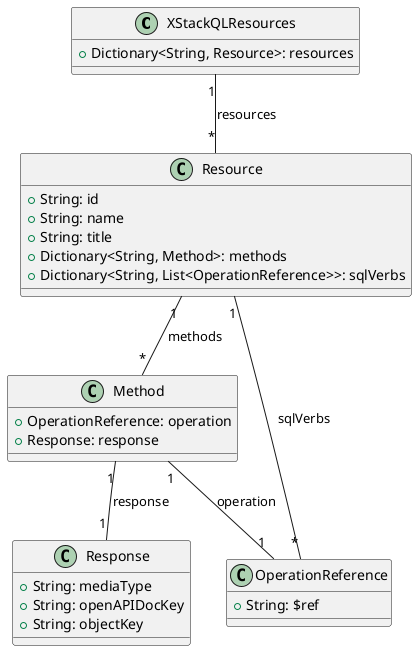 @startuml

class XStackQLResources {
    +Dictionary<String, Resource>: resources
}

class Resource {
    +String: id
    +String: name
    +String: title
    +Dictionary<String, Method>: methods
    +Dictionary<String, List<OperationReference>>: sqlVerbs
}

class Method {
    +OperationReference: operation
    +Response: response
}

class OperationReference {
    +String: $ref
}

class Response {
    +String: mediaType
    +String: openAPIDocKey
    +String: objectKey
}

XStackQLResources "1" -- "*" Resource: resources
Resource "1" -- "*" Method: methods
Method "1" -- "1" OperationReference: operation
Method "1" -- "1" Response: response
Resource "1" -- "*" OperationReference: sqlVerbs

@enduml

